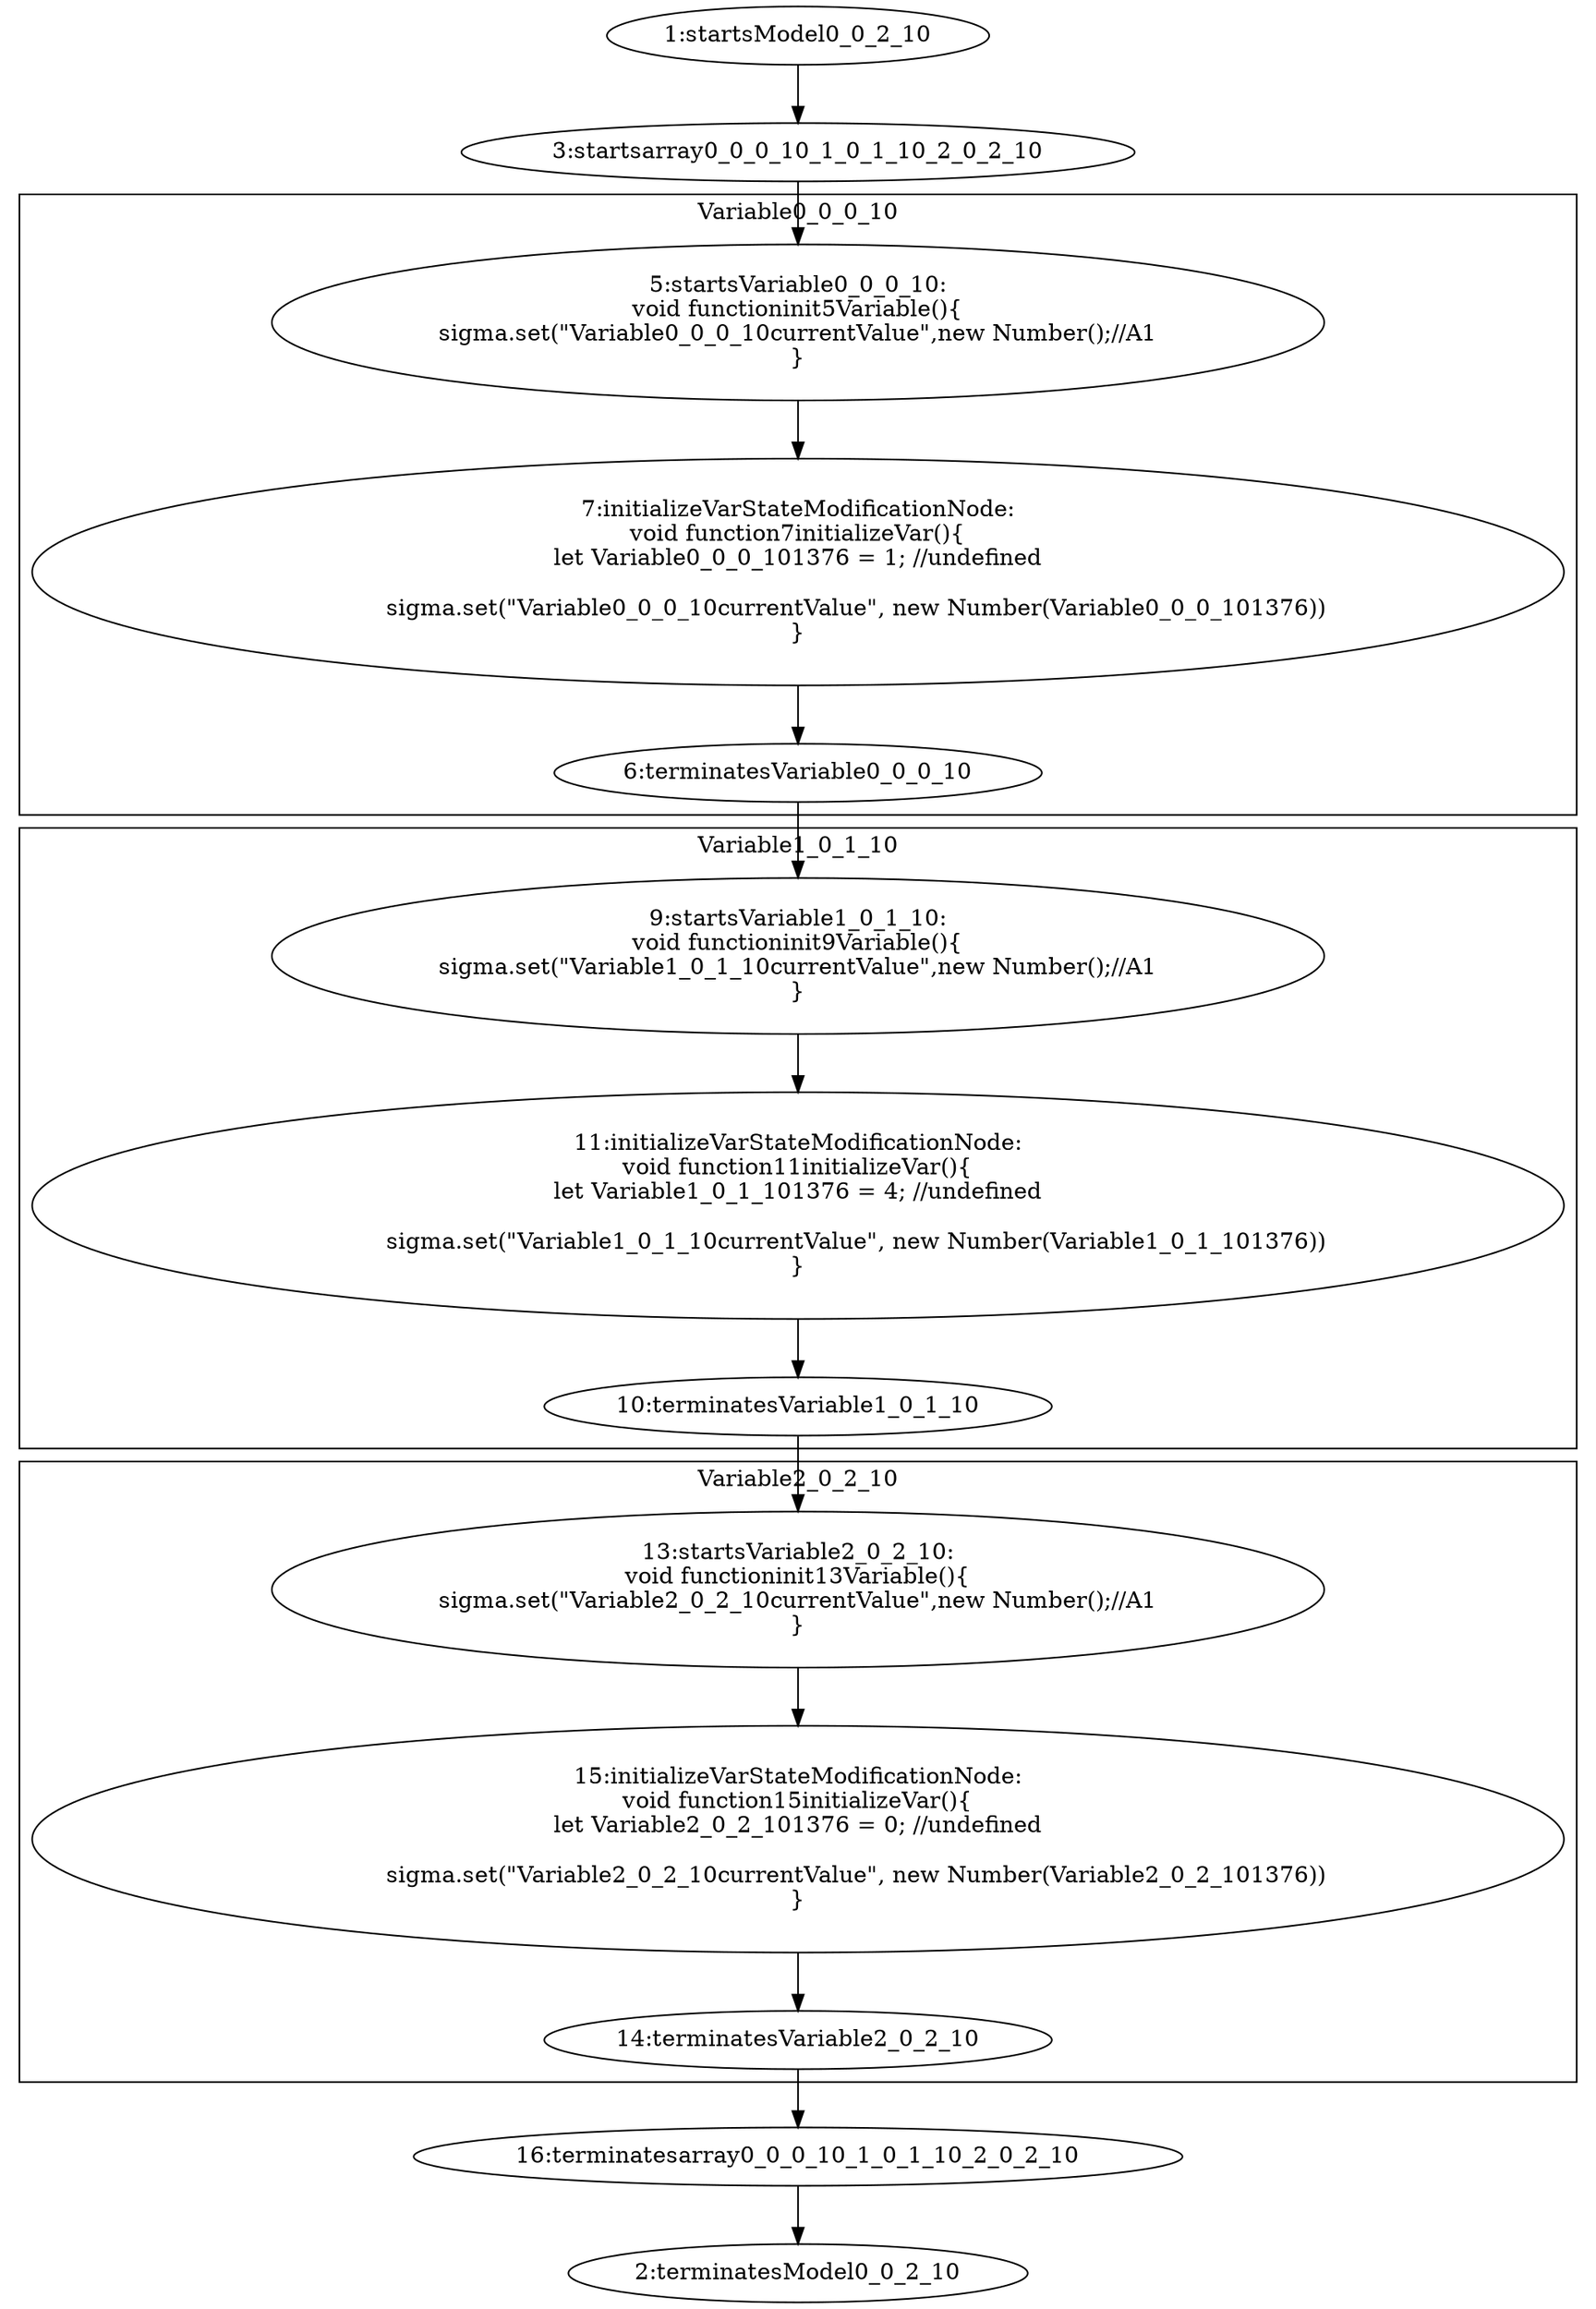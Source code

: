 digraph G {
subgraph cluster_4 {
label = "Variable0_0_0_10";
  "5" [label="5:startsVariable0_0_0_10:
void functioninit5Variable(){
sigma.set(\"Variable0_0_0_10currentValue\",new Number();//A1
}" shape="ellipse" ];
  "6" [label="6:terminatesVariable0_0_0_10" shape="ellipse" ];
  "7" [label="7:initializeVarStateModificationNode:
void function7initializeVar(){
let Variable0_0_0_101376 = 1; //undefined

                sigma.set(\"Variable0_0_0_10currentValue\", new Number(Variable0_0_0_101376))
}" shape="ellipse" ];
}
subgraph cluster_8 {
label = "Variable1_0_1_10";
  "9" [label="9:startsVariable1_0_1_10:
void functioninit9Variable(){
sigma.set(\"Variable1_0_1_10currentValue\",new Number();//A1
}" shape="ellipse" ];
  "10" [label="10:terminatesVariable1_0_1_10" shape="ellipse" ];
  "11" [label="11:initializeVarStateModificationNode:
void function11initializeVar(){
let Variable1_0_1_101376 = 4; //undefined

                sigma.set(\"Variable1_0_1_10currentValue\", new Number(Variable1_0_1_101376))
}" shape="ellipse" ];
}
subgraph cluster_12 {
label = "Variable2_0_2_10";
  "13" [label="13:startsVariable2_0_2_10:
void functioninit13Variable(){
sigma.set(\"Variable2_0_2_10currentValue\",new Number();//A1
}" shape="ellipse" ];
  "14" [label="14:terminatesVariable2_0_2_10" shape="ellipse" ];
  "15" [label="15:initializeVarStateModificationNode:
void function15initializeVar(){
let Variable2_0_2_101376 = 0; //undefined

                sigma.set(\"Variable2_0_2_10currentValue\", new Number(Variable2_0_2_101376))
}" shape="ellipse" ];
}
  "1" [label="1:startsModel0_0_2_10" shape="ellipse" ];
  "2" [label="2:terminatesModel0_0_2_10" shape="ellipse" ];
  "3" [label="3:startsarray0_0_0_10_1_0_1_10_2_0_2_10" shape="ellipse" ];
  "16" [label="16:terminatesarray0_0_0_10_1_0_1_10_2_0_2_10" shape="ellipse" ];
  "5" -> "7" [label=""];
  "7" -> "6" [label=""];
  "9" -> "11" [label=""];
  "11" -> "10" [label=""];
  "13" -> "15" [label=""];
  "15" -> "14" [label=""];
  "1" -> "3" [label=""];
  "3" -> "5" [label=""];
  "6" -> "9" [label=""];
  "10" -> "13" [label=""];
  "14" -> "16" [label=""];
  "16" -> "2" [label=""];
}